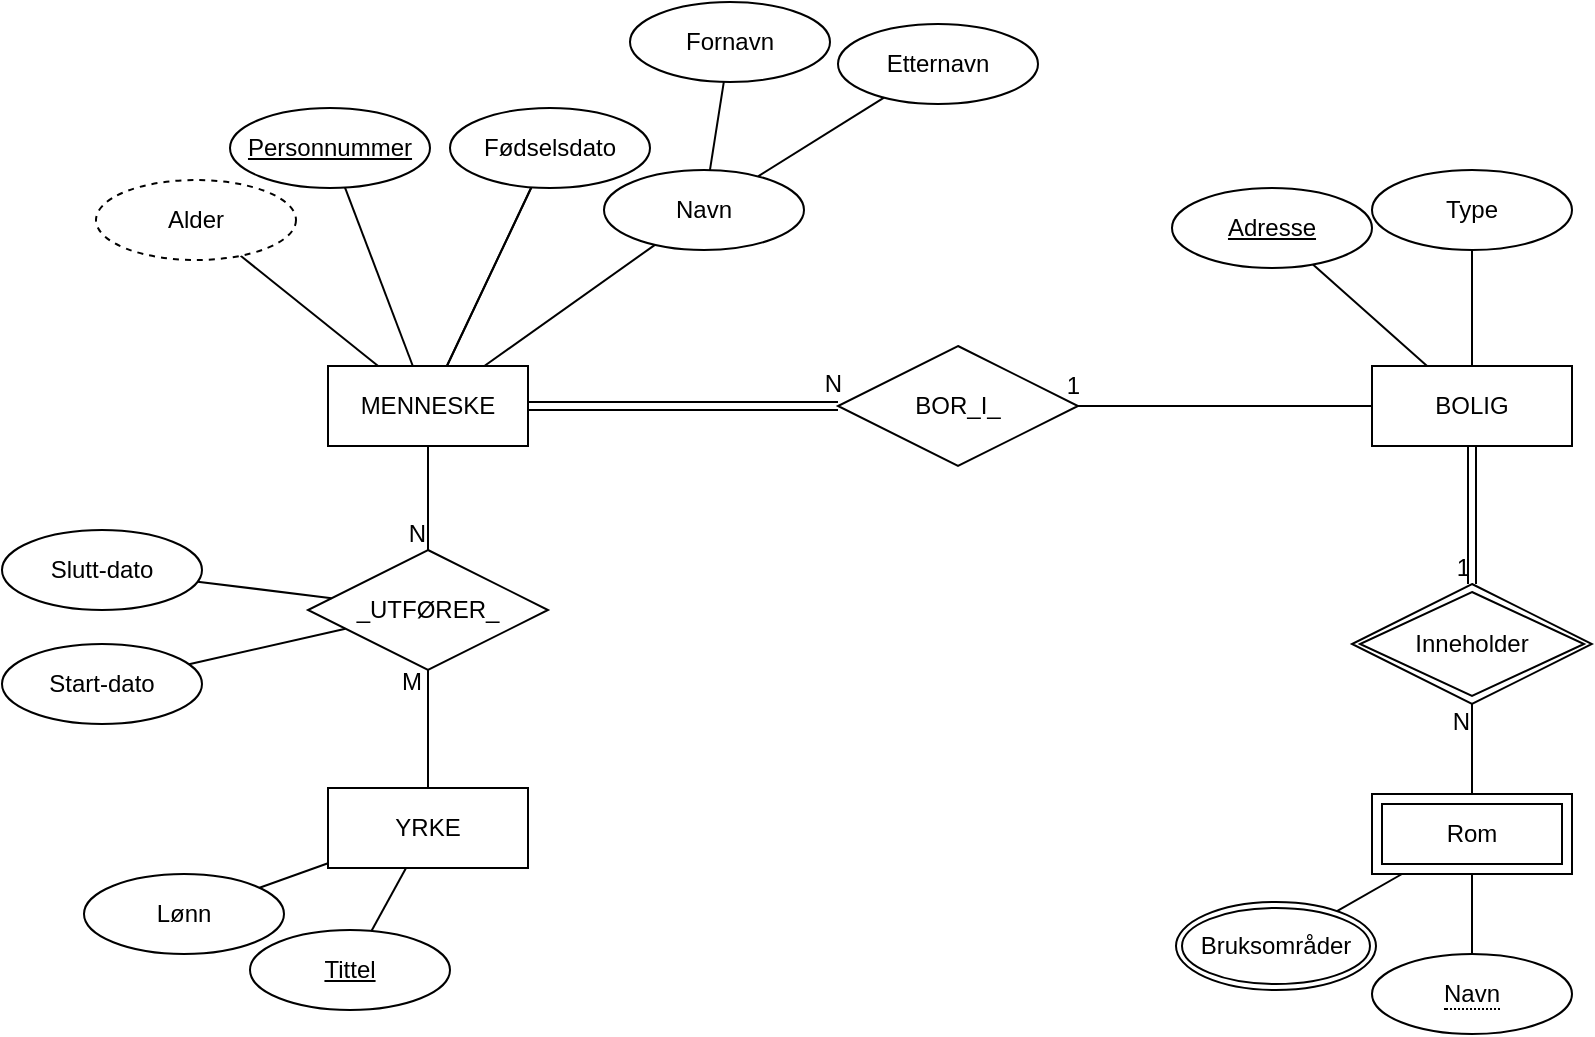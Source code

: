 <mxfile version="22.0.0" type="github">
  <diagram name="Page-1" id="MlACPp09vxhvRzGEfi5b">
    <mxGraphModel dx="984" dy="866" grid="0" gridSize="10" guides="1" tooltips="1" connect="1" arrows="1" fold="1" page="1" pageScale="1" pageWidth="1169" pageHeight="827" math="0" shadow="0">
      <root>
        <mxCell id="0" />
        <mxCell id="1" parent="0" />
        <mxCell id="E3Pp-At-6XJwBiac3S8Q-1" value="MENNESKE" style="whiteSpace=wrap;html=1;align=center;" parent="1" vertex="1">
          <mxGeometry x="280" y="363" width="100" height="40" as="geometry" />
        </mxCell>
        <mxCell id="E3Pp-At-6XJwBiac3S8Q-3" value="Navn" style="ellipse;whiteSpace=wrap;html=1;align=center;" parent="1" vertex="1">
          <mxGeometry x="418" y="265" width="100" height="40" as="geometry" />
        </mxCell>
        <mxCell id="E3Pp-At-6XJwBiac3S8Q-4" value="Personnummer" style="ellipse;whiteSpace=wrap;html=1;align=center;fontStyle=4;" parent="1" vertex="1">
          <mxGeometry x="231" y="234" width="100" height="40" as="geometry" />
        </mxCell>
        <mxCell id="E3Pp-At-6XJwBiac3S8Q-7" value="" style="endArrow=none;html=1;rounded=0;" parent="1" source="E3Pp-At-6XJwBiac3S8Q-1" target="E3Pp-At-6XJwBiac3S8Q-5" edge="1">
          <mxGeometry relative="1" as="geometry">
            <mxPoint x="597" y="373" as="sourcePoint" />
            <mxPoint x="757" y="373" as="targetPoint" />
          </mxGeometry>
        </mxCell>
        <mxCell id="E3Pp-At-6XJwBiac3S8Q-8" value="" style="endArrow=none;html=1;rounded=0;" parent="1" source="E3Pp-At-6XJwBiac3S8Q-1" target="E3Pp-At-6XJwBiac3S8Q-3" edge="1">
          <mxGeometry relative="1" as="geometry">
            <mxPoint x="383" y="373" as="sourcePoint" />
            <mxPoint x="491" y="311" as="targetPoint" />
          </mxGeometry>
        </mxCell>
        <mxCell id="E3Pp-At-6XJwBiac3S8Q-9" value="" style="endArrow=none;html=1;rounded=0;" parent="1" source="E3Pp-At-6XJwBiac3S8Q-1" target="E3Pp-At-6XJwBiac3S8Q-34" edge="1">
          <mxGeometry relative="1" as="geometry">
            <mxPoint x="360" y="373" as="sourcePoint" />
            <mxPoint x="338" y="207" as="targetPoint" />
          </mxGeometry>
        </mxCell>
        <mxCell id="E3Pp-At-6XJwBiac3S8Q-10" value="" style="endArrow=none;html=1;rounded=0;" parent="1" source="E3Pp-At-6XJwBiac3S8Q-1" target="E3Pp-At-6XJwBiac3S8Q-4" edge="1">
          <mxGeometry relative="1" as="geometry">
            <mxPoint x="342" y="373" as="sourcePoint" />
            <mxPoint x="318" y="301" as="targetPoint" />
          </mxGeometry>
        </mxCell>
        <mxCell id="E3Pp-At-6XJwBiac3S8Q-11" value="" style="endArrow=none;html=1;rounded=0;" parent="1" source="E3Pp-At-6XJwBiac3S8Q-1" target="E3Pp-At-6XJwBiac3S8Q-5" edge="1">
          <mxGeometry relative="1" as="geometry">
            <mxPoint x="336" y="363" as="sourcePoint" />
            <mxPoint x="313" y="107" as="targetPoint" />
          </mxGeometry>
        </mxCell>
        <mxCell id="E3Pp-At-6XJwBiac3S8Q-5" value="Fødselsdato" style="ellipse;whiteSpace=wrap;html=1;align=center;" parent="1" vertex="1">
          <mxGeometry x="341" y="234" width="100" height="40" as="geometry" />
        </mxCell>
        <mxCell id="E3Pp-At-6XJwBiac3S8Q-12" value="BOLIG" style="whiteSpace=wrap;html=1;align=center;" parent="1" vertex="1">
          <mxGeometry x="802" y="363" width="100" height="40" as="geometry" />
        </mxCell>
        <mxCell id="E3Pp-At-6XJwBiac3S8Q-13" value="Adresse" style="ellipse;whiteSpace=wrap;html=1;align=center;fontStyle=4;" parent="1" vertex="1">
          <mxGeometry x="702" y="274" width="100" height="40" as="geometry" />
        </mxCell>
        <mxCell id="E3Pp-At-6XJwBiac3S8Q-14" value="Type" style="ellipse;whiteSpace=wrap;html=1;align=center;" parent="1" vertex="1">
          <mxGeometry x="802" y="265" width="100" height="40" as="geometry" />
        </mxCell>
        <mxCell id="E3Pp-At-6XJwBiac3S8Q-15" value="" style="endArrow=none;html=1;rounded=0;" parent="1" source="E3Pp-At-6XJwBiac3S8Q-13" target="E3Pp-At-6XJwBiac3S8Q-12" edge="1">
          <mxGeometry relative="1" as="geometry">
            <mxPoint x="404" y="382" as="sourcePoint" />
            <mxPoint x="486" y="315" as="targetPoint" />
          </mxGeometry>
        </mxCell>
        <mxCell id="E3Pp-At-6XJwBiac3S8Q-16" value="" style="endArrow=none;html=1;rounded=0;" parent="1" source="E3Pp-At-6XJwBiac3S8Q-14" target="E3Pp-At-6XJwBiac3S8Q-12" edge="1">
          <mxGeometry relative="1" as="geometry">
            <mxPoint x="734" y="319" as="sourcePoint" />
            <mxPoint x="761" y="382" as="targetPoint" />
          </mxGeometry>
        </mxCell>
        <mxCell id="E3Pp-At-6XJwBiac3S8Q-22" value="" style="endArrow=none;html=1;rounded=0;entryX=0.5;entryY=0;entryDx=0;entryDy=0;" parent="1" source="18Y85Rxk0j4W0jMSrfxq-1" target="18Y85Rxk0j4W0jMSrfxq-2" edge="1">
          <mxGeometry relative="1" as="geometry">
            <mxPoint x="852" y="617" as="sourcePoint" />
            <mxPoint x="852" y="654" as="targetPoint" />
          </mxGeometry>
        </mxCell>
        <mxCell id="E3Pp-At-6XJwBiac3S8Q-25" value="" style="endArrow=none;html=1;rounded=0;" parent="1" source="E3Pp-At-6XJwBiac3S8Q-28" target="18Y85Rxk0j4W0jMSrfxq-1" edge="1">
          <mxGeometry relative="1" as="geometry">
            <mxPoint x="969.603" y="209.977" as="sourcePoint" />
            <mxPoint x="817" y="617" as="targetPoint" />
          </mxGeometry>
        </mxCell>
        <mxCell id="E3Pp-At-6XJwBiac3S8Q-26" value="_UTFØRER_" style="shape=rhombus;perimeter=rhombusPerimeter;whiteSpace=wrap;html=1;align=center;" parent="1" vertex="1">
          <mxGeometry x="270" y="455" width="120" height="60" as="geometry" />
        </mxCell>
        <mxCell id="E3Pp-At-6XJwBiac3S8Q-27" value="YRKE" style="whiteSpace=wrap;html=1;align=center;" parent="1" vertex="1">
          <mxGeometry x="280" y="574" width="100" height="40" as="geometry" />
        </mxCell>
        <mxCell id="E3Pp-At-6XJwBiac3S8Q-28" value="Bruksområder" style="ellipse;shape=doubleEllipse;margin=3;whiteSpace=wrap;html=1;align=center;" parent="1" vertex="1">
          <mxGeometry x="704" y="631" width="100" height="44" as="geometry" />
        </mxCell>
        <mxCell id="E3Pp-At-6XJwBiac3S8Q-34" value="Alder" style="ellipse;whiteSpace=wrap;html=1;align=center;dashed=1;" parent="1" vertex="1">
          <mxGeometry x="164" y="270" width="100" height="40" as="geometry" />
        </mxCell>
        <mxCell id="E3Pp-At-6XJwBiac3S8Q-35" value="BOR_I_" style="shape=rhombus;perimeter=rhombusPerimeter;whiteSpace=wrap;html=1;align=center;" parent="1" vertex="1">
          <mxGeometry x="535" y="353" width="120" height="60" as="geometry" />
        </mxCell>
        <mxCell id="E3Pp-At-6XJwBiac3S8Q-41" value="" style="endArrow=none;html=1;rounded=0;" parent="1" source="E3Pp-At-6XJwBiac3S8Q-12" target="E3Pp-At-6XJwBiac3S8Q-35" edge="1">
          <mxGeometry relative="1" as="geometry">
            <mxPoint x="622" y="422" as="sourcePoint" />
            <mxPoint x="782" y="422" as="targetPoint" />
          </mxGeometry>
        </mxCell>
        <mxCell id="E3Pp-At-6XJwBiac3S8Q-42" value="&lt;div&gt;1&lt;br&gt;&lt;/div&gt;" style="resizable=0;html=1;whiteSpace=wrap;align=right;verticalAlign=bottom;" parent="E3Pp-At-6XJwBiac3S8Q-41" connectable="0" vertex="1">
          <mxGeometry x="1" relative="1" as="geometry">
            <mxPoint x="2" y="-2" as="offset" />
          </mxGeometry>
        </mxCell>
        <mxCell id="E3Pp-At-6XJwBiac3S8Q-43" value="" style="shape=link;html=1;rounded=0;" parent="1" source="E3Pp-At-6XJwBiac3S8Q-35" target="E3Pp-At-6XJwBiac3S8Q-1" edge="1">
          <mxGeometry relative="1" as="geometry">
            <mxPoint x="570" y="549" as="sourcePoint" />
            <mxPoint x="717" y="549" as="targetPoint" />
          </mxGeometry>
        </mxCell>
        <mxCell id="E3Pp-At-6XJwBiac3S8Q-44" value="N" style="resizable=0;html=1;whiteSpace=wrap;align=right;verticalAlign=bottom;" parent="E3Pp-At-6XJwBiac3S8Q-43" connectable="0" vertex="1">
          <mxGeometry x="1" relative="1" as="geometry">
            <mxPoint x="158" y="-3" as="offset" />
          </mxGeometry>
        </mxCell>
        <mxCell id="E3Pp-At-6XJwBiac3S8Q-48" value="Lønn" style="ellipse;whiteSpace=wrap;html=1;align=center;" parent="1" vertex="1">
          <mxGeometry x="158" y="617" width="100" height="40" as="geometry" />
        </mxCell>
        <mxCell id="E3Pp-At-6XJwBiac3S8Q-49" value="Tittel" style="ellipse;whiteSpace=wrap;html=1;align=center;fontStyle=4;" parent="1" vertex="1">
          <mxGeometry x="241" y="645" width="100" height="40" as="geometry" />
        </mxCell>
        <mxCell id="E3Pp-At-6XJwBiac3S8Q-50" value="" style="endArrow=none;html=1;rounded=0;" parent="1" source="E3Pp-At-6XJwBiac3S8Q-49" target="E3Pp-At-6XJwBiac3S8Q-27" edge="1">
          <mxGeometry relative="1" as="geometry">
            <mxPoint x="447.996" y="820.0" as="sourcePoint" />
            <mxPoint x="449.91" y="452" as="targetPoint" />
          </mxGeometry>
        </mxCell>
        <mxCell id="E3Pp-At-6XJwBiac3S8Q-51" value="" style="endArrow=none;html=1;rounded=0;" parent="1" source="E3Pp-At-6XJwBiac3S8Q-48" target="E3Pp-At-6XJwBiac3S8Q-27" edge="1">
          <mxGeometry relative="1" as="geometry">
            <mxPoint x="389" y="663" as="sourcePoint" />
            <mxPoint x="283" y="630" as="targetPoint" />
          </mxGeometry>
        </mxCell>
        <mxCell id="E3Pp-At-6XJwBiac3S8Q-52" value="Start-dato" style="ellipse;whiteSpace=wrap;html=1;align=center;" parent="1" vertex="1">
          <mxGeometry x="117" y="502" width="100" height="40" as="geometry" />
        </mxCell>
        <mxCell id="E3Pp-At-6XJwBiac3S8Q-54" value="Slutt-dato" style="ellipse;whiteSpace=wrap;html=1;align=center;" parent="1" vertex="1">
          <mxGeometry x="117" y="445" width="100" height="40" as="geometry" />
        </mxCell>
        <mxCell id="E3Pp-At-6XJwBiac3S8Q-55" value="" style="endArrow=none;html=1;rounded=0;" parent="1" source="E3Pp-At-6XJwBiac3S8Q-54" target="E3Pp-At-6XJwBiac3S8Q-26" edge="1">
          <mxGeometry relative="1" as="geometry">
            <mxPoint x="449" y="669" as="sourcePoint" />
            <mxPoint x="198.82" y="504.944" as="targetPoint" />
          </mxGeometry>
        </mxCell>
        <mxCell id="E3Pp-At-6XJwBiac3S8Q-56" value="" style="endArrow=none;html=1;rounded=0;exitX=0.5;exitY=1;exitDx=0;exitDy=0;" parent="1" source="E3Pp-At-6XJwBiac3S8Q-1" target="E3Pp-At-6XJwBiac3S8Q-26" edge="1">
          <mxGeometry relative="1" as="geometry">
            <mxPoint x="622" y="472" as="sourcePoint" />
            <mxPoint x="782" y="472" as="targetPoint" />
          </mxGeometry>
        </mxCell>
        <mxCell id="E3Pp-At-6XJwBiac3S8Q-57" value="N" style="resizable=0;html=1;whiteSpace=wrap;align=right;verticalAlign=bottom;" parent="E3Pp-At-6XJwBiac3S8Q-56" connectable="0" vertex="1">
          <mxGeometry x="1" relative="1" as="geometry" />
        </mxCell>
        <mxCell id="E3Pp-At-6XJwBiac3S8Q-58" value="" style="endArrow=none;html=1;rounded=0;" parent="1" source="E3Pp-At-6XJwBiac3S8Q-27" target="E3Pp-At-6XJwBiac3S8Q-26" edge="1">
          <mxGeometry relative="1" as="geometry">
            <mxPoint x="340" y="413" as="sourcePoint" />
            <mxPoint x="340" y="465" as="targetPoint" />
          </mxGeometry>
        </mxCell>
        <mxCell id="E3Pp-At-6XJwBiac3S8Q-59" value="M" style="resizable=0;html=1;whiteSpace=wrap;align=right;verticalAlign=bottom;" parent="E3Pp-At-6XJwBiac3S8Q-58" connectable="0" vertex="1">
          <mxGeometry x="1" relative="1" as="geometry">
            <mxPoint x="-2" y="14" as="offset" />
          </mxGeometry>
        </mxCell>
        <mxCell id="Xpuq6Z0PTpo19ZMxPfMx-2" value="" style="endArrow=none;html=1;rounded=0;" parent="1" source="E3Pp-At-6XJwBiac3S8Q-52" target="E3Pp-At-6XJwBiac3S8Q-26" edge="1">
          <mxGeometry relative="1" as="geometry">
            <mxPoint x="459" y="679" as="sourcePoint" />
            <mxPoint x="179.044" y="509.7" as="targetPoint" />
          </mxGeometry>
        </mxCell>
        <mxCell id="ySDV9l042h74OkCWx42R-1" value="Fornavn" style="ellipse;whiteSpace=wrap;html=1;align=center;" parent="1" vertex="1">
          <mxGeometry x="431" y="181" width="100" height="40" as="geometry" />
        </mxCell>
        <mxCell id="ySDV9l042h74OkCWx42R-3" value="Etternavn" style="ellipse;whiteSpace=wrap;html=1;align=center;" parent="1" vertex="1">
          <mxGeometry x="535" y="192" width="100" height="40" as="geometry" />
        </mxCell>
        <mxCell id="ySDV9l042h74OkCWx42R-4" value="" style="endArrow=none;html=1;rounded=0;" parent="1" source="E3Pp-At-6XJwBiac3S8Q-3" target="ySDV9l042h74OkCWx42R-1" edge="1">
          <mxGeometry relative="1" as="geometry">
            <mxPoint x="368" y="373" as="sourcePoint" />
            <mxPoint x="453" y="312" as="targetPoint" />
          </mxGeometry>
        </mxCell>
        <mxCell id="ySDV9l042h74OkCWx42R-5" value="" style="endArrow=none;html=1;rounded=0;" parent="1" source="E3Pp-At-6XJwBiac3S8Q-3" target="ySDV9l042h74OkCWx42R-3" edge="1">
          <mxGeometry relative="1" as="geometry">
            <mxPoint x="477" y="285" as="sourcePoint" />
            <mxPoint x="492" y="222" as="targetPoint" />
          </mxGeometry>
        </mxCell>
        <mxCell id="ySDV9l042h74OkCWx42R-11" value="" style="shape=link;html=1;rounded=0;" parent="1" source="E3Pp-At-6XJwBiac3S8Q-12" target="18Y85Rxk0j4W0jMSrfxq-4" edge="1">
          <mxGeometry relative="1" as="geometry">
            <mxPoint x="504" y="434" as="sourcePoint" />
            <mxPoint x="852" y="466" as="targetPoint" />
          </mxGeometry>
        </mxCell>
        <mxCell id="ySDV9l042h74OkCWx42R-12" value="1" style="resizable=0;html=1;whiteSpace=wrap;align=right;verticalAlign=bottom;" parent="ySDV9l042h74OkCWx42R-11" connectable="0" vertex="1">
          <mxGeometry x="1" relative="1" as="geometry" />
        </mxCell>
        <mxCell id="ySDV9l042h74OkCWx42R-13" value="" style="endArrow=none;html=1;rounded=0;" parent="1" source="18Y85Rxk0j4W0jMSrfxq-1" target="18Y85Rxk0j4W0jMSrfxq-4" edge="1">
          <mxGeometry relative="1" as="geometry">
            <mxPoint x="852" y="577" as="sourcePoint" />
            <mxPoint x="852" y="526" as="targetPoint" />
          </mxGeometry>
        </mxCell>
        <mxCell id="ySDV9l042h74OkCWx42R-14" value="N" style="resizable=0;html=1;whiteSpace=wrap;align=right;verticalAlign=bottom;" parent="ySDV9l042h74OkCWx42R-13" connectable="0" vertex="1">
          <mxGeometry x="1" relative="1" as="geometry">
            <mxPoint y="17" as="offset" />
          </mxGeometry>
        </mxCell>
        <mxCell id="18Y85Rxk0j4W0jMSrfxq-1" value="Rom" style="shape=ext;margin=3;double=1;whiteSpace=wrap;html=1;align=center;" vertex="1" parent="1">
          <mxGeometry x="802" y="577" width="100" height="40" as="geometry" />
        </mxCell>
        <mxCell id="18Y85Rxk0j4W0jMSrfxq-2" value="&lt;span style=&quot;border-bottom: 1px dotted&quot;&gt;Navn&lt;br&gt;&lt;/span&gt;" style="ellipse;whiteSpace=wrap;html=1;align=center;" vertex="1" parent="1">
          <mxGeometry x="802" y="657" width="100" height="40" as="geometry" />
        </mxCell>
        <mxCell id="18Y85Rxk0j4W0jMSrfxq-4" value="Inneholder" style="shape=rhombus;double=1;perimeter=rhombusPerimeter;whiteSpace=wrap;html=1;align=center;" vertex="1" parent="1">
          <mxGeometry x="792" y="472" width="120" height="60" as="geometry" />
        </mxCell>
      </root>
    </mxGraphModel>
  </diagram>
</mxfile>
